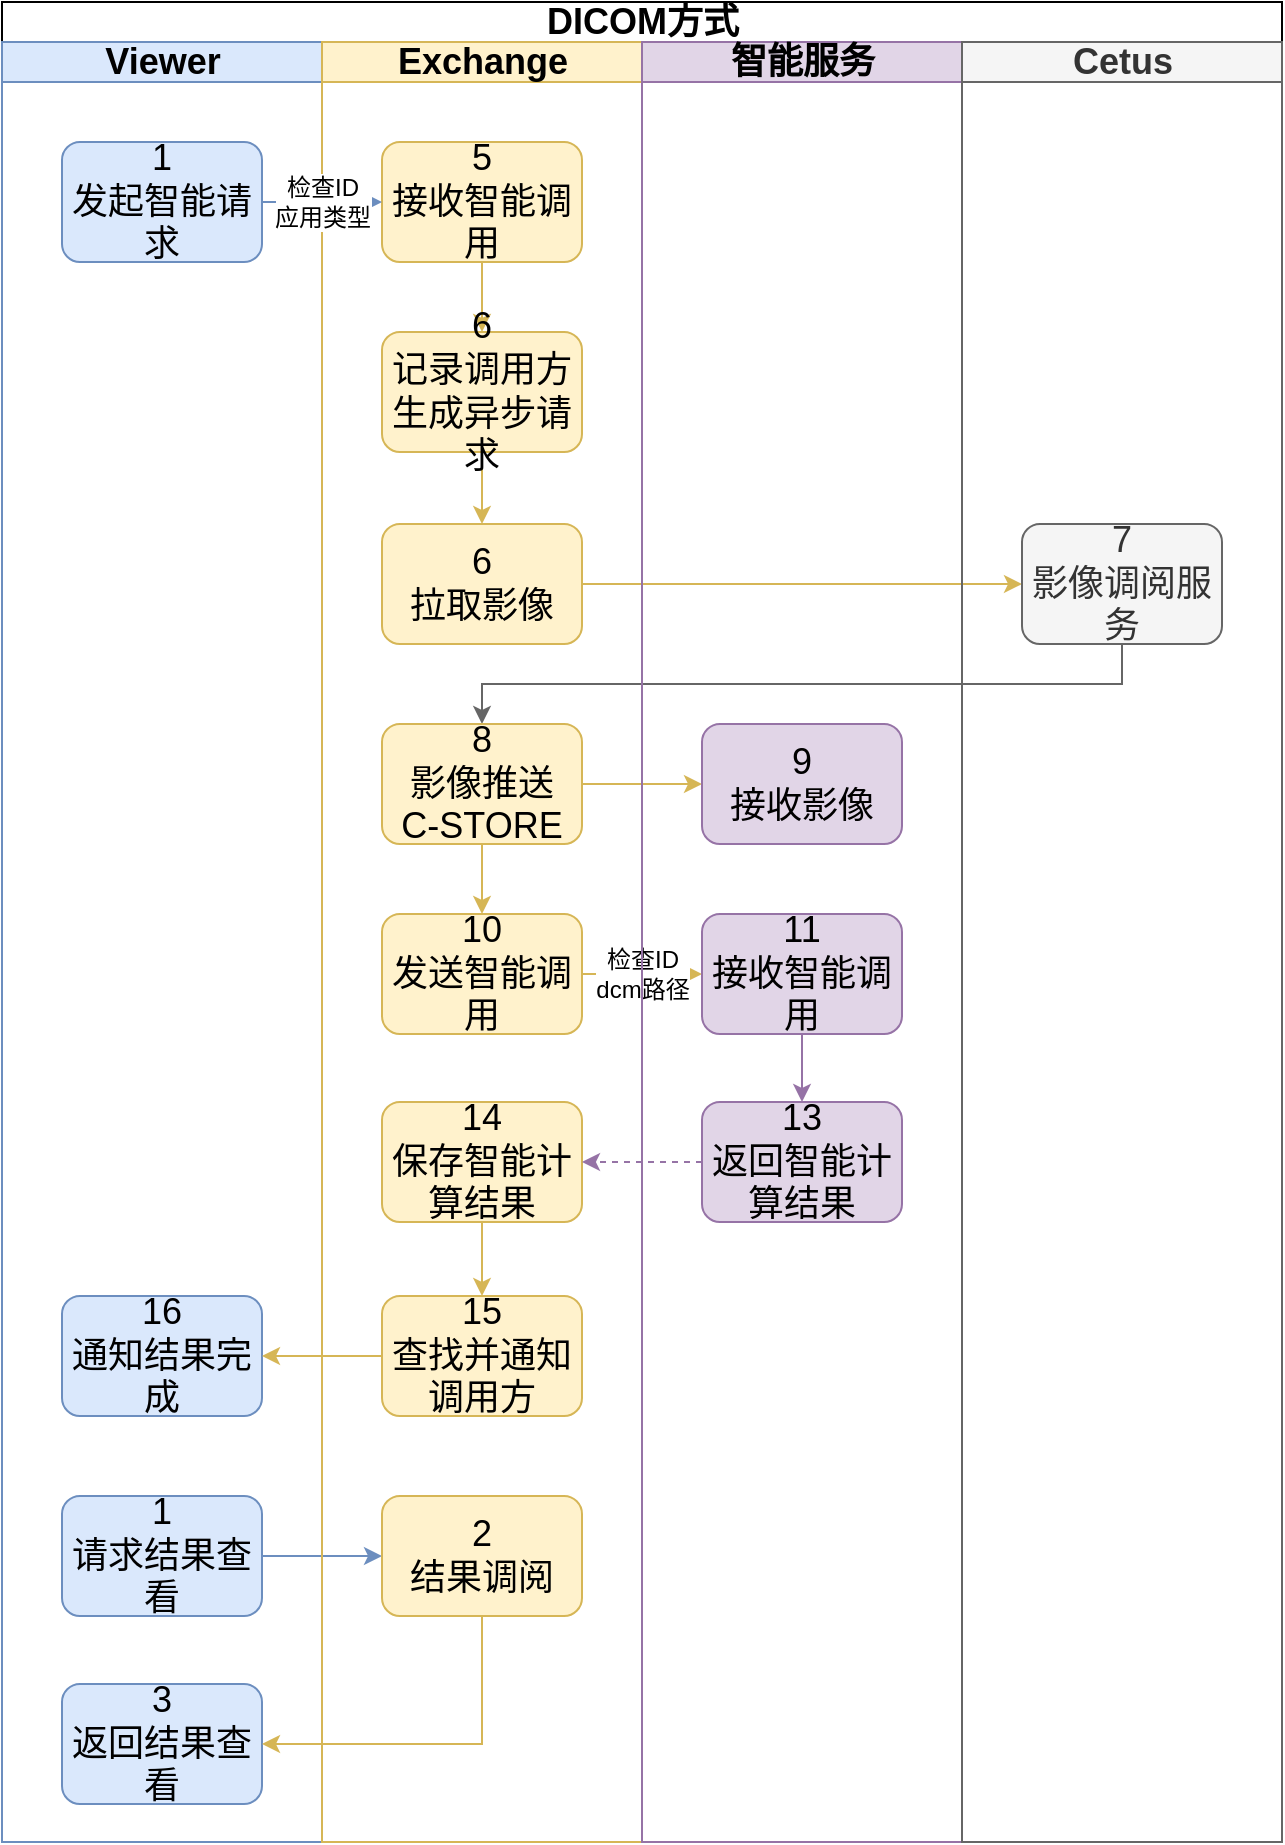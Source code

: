 <mxfile version="19.0.3" type="device"><diagram id="v7pd4MBbmXOfcOhEFOwI" name="Page-1"><mxGraphModel dx="1422" dy="865" grid="1" gridSize="10" guides="1" tooltips="1" connect="1" arrows="1" fold="1" page="1" pageScale="1" pageWidth="1169" pageHeight="827" math="0" shadow="0"><root><mxCell id="0"/><mxCell id="1" parent="0"/><mxCell id="zZUMUShy5-977udB1nrO-23" value="DICOM方式" style="swimlane;html=1;childLayout=stackLayout;resizeParent=1;resizeParentMax=0;startSize=20;fontSize=18;" parent="1" vertex="1"><mxGeometry x="80" y="80" width="640" height="920" as="geometry"/></mxCell><mxCell id="zZUMUShy5-977udB1nrO-24" value="Viewer" style="swimlane;html=1;startSize=20;aspect=fixed;fillColor=#dae8fc;strokeColor=#6c8ebf;fontSize=18;" parent="zZUMUShy5-977udB1nrO-23" vertex="1"><mxGeometry y="20" width="160" height="900" as="geometry"/></mxCell><mxCell id="FLMvvLpFLiUixG0ef0D5-2" value="1&lt;br style=&quot;font-size: 18px;&quot;&gt;发起智能请求" style="rounded=1;whiteSpace=wrap;html=1;fillColor=#dae8fc;strokeColor=#6c8ebf;fontSize=18;" parent="zZUMUShy5-977udB1nrO-24" vertex="1"><mxGeometry x="30" y="50" width="100" height="60" as="geometry"/></mxCell><mxCell id="FLMvvLpFLiUixG0ef0D5-30" value="16&lt;br style=&quot;font-size: 18px;&quot;&gt;通知结果完成" style="rounded=1;whiteSpace=wrap;html=1;fillColor=#dae8fc;strokeColor=#6c8ebf;fontSize=18;" parent="zZUMUShy5-977udB1nrO-24" vertex="1"><mxGeometry x="30" y="627" width="100" height="60" as="geometry"/></mxCell><mxCell id="FLMvvLpFLiUixG0ef0D5-32" value="1&lt;br style=&quot;font-size: 18px;&quot;&gt;请求结果查看" style="rounded=1;whiteSpace=wrap;html=1;fillColor=#dae8fc;strokeColor=#6c8ebf;fontSize=18;" parent="zZUMUShy5-977udB1nrO-24" vertex="1"><mxGeometry x="30" y="727" width="100" height="60" as="geometry"/></mxCell><mxCell id="FLMvvLpFLiUixG0ef0D5-36" value="3&lt;br style=&quot;font-size: 18px;&quot;&gt;返回结果查看" style="rounded=1;whiteSpace=wrap;html=1;fillColor=#dae8fc;strokeColor=#6c8ebf;fontSize=18;" parent="zZUMUShy5-977udB1nrO-24" vertex="1"><mxGeometry x="30" y="821" width="100" height="60" as="geometry"/></mxCell><mxCell id="LsUlDy1_u-c5UgYW_wif-13" value="检查ID&lt;br style=&quot;font-size: 12px;&quot;&gt;dcm路径" style="edgeStyle=orthogonalEdgeStyle;rounded=0;orthogonalLoop=1;jettySize=auto;html=1;exitX=1;exitY=0.5;exitDx=0;exitDy=0;entryX=0;entryY=0.5;entryDx=0;entryDy=0;fillColor=#fff2cc;strokeColor=#d6b656;fontSize=12;" parent="zZUMUShy5-977udB1nrO-23" source="LsUlDy1_u-c5UgYW_wif-11" target="FLMvvLpFLiUixG0ef0D5-41" edge="1"><mxGeometry relative="1" as="geometry"/></mxCell><mxCell id="LsUlDy1_u-c5UgYW_wif-18" style="edgeStyle=orthogonalEdgeStyle;rounded=0;orthogonalLoop=1;jettySize=auto;html=1;entryX=0;entryY=0.5;entryDx=0;entryDy=0;fillColor=#fff2cc;strokeColor=#d6b656;fontSize=18;" parent="zZUMUShy5-977udB1nrO-23" source="LsUlDy1_u-c5UgYW_wif-16" target="LsUlDy1_u-c5UgYW_wif-15" edge="1"><mxGeometry relative="1" as="geometry"><mxPoint x="670" y="291" as="targetPoint"/></mxGeometry></mxCell><mxCell id="LsUlDy1_u-c5UgYW_wif-19" style="edgeStyle=orthogonalEdgeStyle;rounded=0;orthogonalLoop=1;jettySize=auto;html=1;exitX=0.5;exitY=1;exitDx=0;exitDy=0;entryX=0.5;entryY=0;entryDx=0;entryDy=0;fillColor=#f5f5f5;strokeColor=#666666;fontSize=18;" parent="zZUMUShy5-977udB1nrO-23" source="LsUlDy1_u-c5UgYW_wif-15" target="FLMvvLpFLiUixG0ef0D5-13" edge="1"><mxGeometry relative="1" as="geometry"><mxPoint x="720" y="321" as="sourcePoint"/></mxGeometry></mxCell><mxCell id="LsUlDy1_u-c5UgYW_wif-20" style="edgeStyle=orthogonalEdgeStyle;rounded=0;orthogonalLoop=1;jettySize=auto;html=1;exitX=1;exitY=0.5;exitDx=0;exitDy=0;entryX=0;entryY=0.5;entryDx=0;entryDy=0;fillColor=#fff2cc;strokeColor=#d6b656;fontSize=18;" parent="zZUMUShy5-977udB1nrO-23" source="FLMvvLpFLiUixG0ef0D5-13" target="FLMvvLpFLiUixG0ef0D5-40" edge="1"><mxGeometry relative="1" as="geometry"/></mxCell><mxCell id="FLMvvLpFLiUixG0ef0D5-35" style="edgeStyle=orthogonalEdgeStyle;rounded=0;orthogonalLoop=1;jettySize=auto;html=1;entryX=0;entryY=0.5;entryDx=0;entryDy=0;fillColor=#dae8fc;strokeColor=#6c8ebf;fontSize=18;" parent="zZUMUShy5-977udB1nrO-23" source="FLMvvLpFLiUixG0ef0D5-32" target="FLMvvLpFLiUixG0ef0D5-34" edge="1"><mxGeometry relative="1" as="geometry"/></mxCell><mxCell id="FLMvvLpFLiUixG0ef0D5-37" style="edgeStyle=orthogonalEdgeStyle;rounded=0;orthogonalLoop=1;jettySize=auto;html=1;entryX=1;entryY=0.5;entryDx=0;entryDy=0;exitX=0.5;exitY=1;exitDx=0;exitDy=0;fillColor=#fff2cc;strokeColor=#d6b656;fontSize=18;" parent="zZUMUShy5-977udB1nrO-23" source="FLMvvLpFLiUixG0ef0D5-34" target="FLMvvLpFLiUixG0ef0D5-36" edge="1"><mxGeometry relative="1" as="geometry"/></mxCell><mxCell id="zZUMUShy5-977udB1nrO-28" value="Exchange" style="swimlane;html=1;startSize=20;fillColor=#fff2cc;strokeColor=#d6b656;fontSize=18;" parent="zZUMUShy5-977udB1nrO-23" vertex="1"><mxGeometry x="160" y="20" width="160" height="900" as="geometry"/></mxCell><mxCell id="FLMvvLpFLiUixG0ef0D5-21" style="edgeStyle=orthogonalEdgeStyle;rounded=0;orthogonalLoop=1;jettySize=auto;html=1;fillColor=#fff2cc;strokeColor=#d6b656;fontSize=18;" parent="zZUMUShy5-977udB1nrO-28" source="FLMvvLpFLiUixG0ef0D5-10" target="FLMvvLpFLiUixG0ef0D5-11" edge="1"><mxGeometry relative="1" as="geometry"/></mxCell><mxCell id="FLMvvLpFLiUixG0ef0D5-10" value="5&lt;br style=&quot;font-size: 18px;&quot;&gt;接收智能调用" style="rounded=1;whiteSpace=wrap;html=1;fillColor=#fff2cc;strokeColor=#d6b656;fontSize=18;" parent="zZUMUShy5-977udB1nrO-28" vertex="1"><mxGeometry x="30" y="50" width="100" height="60" as="geometry"/></mxCell><mxCell id="LsUlDy1_u-c5UgYW_wif-17" style="edgeStyle=orthogonalEdgeStyle;rounded=0;orthogonalLoop=1;jettySize=auto;html=1;exitX=0.5;exitY=1;exitDx=0;exitDy=0;entryX=0.5;entryY=0;entryDx=0;entryDy=0;fillColor=#fff2cc;strokeColor=#d6b656;fontSize=18;" parent="zZUMUShy5-977udB1nrO-28" source="FLMvvLpFLiUixG0ef0D5-11" target="LsUlDy1_u-c5UgYW_wif-16" edge="1"><mxGeometry relative="1" as="geometry"/></mxCell><mxCell id="FLMvvLpFLiUixG0ef0D5-11" value="6&lt;br style=&quot;font-size: 18px;&quot;&gt;记录调用方&lt;br style=&quot;font-size: 18px;&quot;&gt;生成异步请求" style="rounded=1;whiteSpace=wrap;html=1;fillColor=#fff2cc;strokeColor=#d6b656;fontSize=18;" parent="zZUMUShy5-977udB1nrO-28" vertex="1"><mxGeometry x="30" y="145" width="100" height="60" as="geometry"/></mxCell><mxCell id="LsUlDy1_u-c5UgYW_wif-12" style="edgeStyle=orthogonalEdgeStyle;rounded=0;orthogonalLoop=1;jettySize=auto;html=1;exitX=0.5;exitY=1;exitDx=0;exitDy=0;entryX=0.5;entryY=0;entryDx=0;entryDy=0;fillColor=#fff2cc;strokeColor=#d6b656;fontSize=18;" parent="zZUMUShy5-977udB1nrO-28" source="FLMvvLpFLiUixG0ef0D5-13" target="LsUlDy1_u-c5UgYW_wif-11" edge="1"><mxGeometry relative="1" as="geometry"/></mxCell><mxCell id="FLMvvLpFLiUixG0ef0D5-13" value="8&lt;br style=&quot;font-size: 18px;&quot;&gt;影像推送&lt;br style=&quot;font-size: 18px;&quot;&gt;C-STORE" style="rounded=1;whiteSpace=wrap;html=1;fillColor=#fff2cc;strokeColor=#d6b656;fontSize=18;" parent="zZUMUShy5-977udB1nrO-28" vertex="1"><mxGeometry x="30" y="341" width="100" height="60" as="geometry"/></mxCell><mxCell id="FLMvvLpFLiUixG0ef0D5-25" value="14&lt;br style=&quot;font-size: 18px;&quot;&gt;保存智能计算结果" style="rounded=1;whiteSpace=wrap;html=1;fillColor=#fff2cc;strokeColor=#d6b656;fontSize=18;" parent="zZUMUShy5-977udB1nrO-28" vertex="1"><mxGeometry x="30" y="530" width="100" height="60" as="geometry"/></mxCell><mxCell id="FLMvvLpFLiUixG0ef0D5-34" value="2&lt;br style=&quot;font-size: 18px;&quot;&gt;结果调阅" style="rounded=1;whiteSpace=wrap;html=1;fillColor=#fff2cc;strokeColor=#d6b656;fontSize=18;" parent="zZUMUShy5-977udB1nrO-28" vertex="1"><mxGeometry x="30" y="727" width="100" height="60" as="geometry"/></mxCell><mxCell id="FLMvvLpFLiUixG0ef0D5-28" value="15&lt;br style=&quot;font-size: 18px;&quot;&gt;查找并通知调用方" style="rounded=1;whiteSpace=wrap;html=1;fillColor=#fff2cc;strokeColor=#d6b656;fontSize=18;" parent="zZUMUShy5-977udB1nrO-28" vertex="1"><mxGeometry x="30" y="627" width="100" height="60" as="geometry"/></mxCell><mxCell id="FLMvvLpFLiUixG0ef0D5-29" style="edgeStyle=orthogonalEdgeStyle;rounded=0;orthogonalLoop=1;jettySize=auto;html=1;fillColor=#fff2cc;strokeColor=#d6b656;fontSize=18;" parent="zZUMUShy5-977udB1nrO-28" source="FLMvvLpFLiUixG0ef0D5-25" target="FLMvvLpFLiUixG0ef0D5-28" edge="1"><mxGeometry relative="1" as="geometry"/></mxCell><mxCell id="LsUlDy1_u-c5UgYW_wif-11" value="10&lt;br style=&quot;font-size: 18px;&quot;&gt;发送智能调用" style="rounded=1;whiteSpace=wrap;html=1;fillColor=#fff2cc;strokeColor=#d6b656;fontSize=18;" parent="zZUMUShy5-977udB1nrO-28" vertex="1"><mxGeometry x="30" y="436" width="100" height="60" as="geometry"/></mxCell><mxCell id="LsUlDy1_u-c5UgYW_wif-16" value="6&lt;br style=&quot;font-size: 18px;&quot;&gt;拉取影像" style="rounded=1;whiteSpace=wrap;html=1;fillColor=#fff2cc;strokeColor=#d6b656;fontSize=18;" parent="zZUMUShy5-977udB1nrO-28" vertex="1"><mxGeometry x="30" y="241" width="100" height="60" as="geometry"/></mxCell><mxCell id="FLMvvLpFLiUixG0ef0D5-31" style="edgeStyle=orthogonalEdgeStyle;rounded=0;orthogonalLoop=1;jettySize=auto;html=1;entryX=1;entryY=0.5;entryDx=0;entryDy=0;fillColor=#fff2cc;strokeColor=#d6b656;fontSize=18;" parent="zZUMUShy5-977udB1nrO-23" source="FLMvvLpFLiUixG0ef0D5-28" target="FLMvvLpFLiUixG0ef0D5-30" edge="1"><mxGeometry relative="1" as="geometry"/></mxCell><mxCell id="FLMvvLpFLiUixG0ef0D5-50" style="edgeStyle=orthogonalEdgeStyle;rounded=0;orthogonalLoop=1;jettySize=auto;html=1;entryX=1;entryY=0.5;entryDx=0;entryDy=0;dashed=1;fillColor=#e1d5e7;strokeColor=#9673a6;fontSize=18;" parent="zZUMUShy5-977udB1nrO-23" source="FLMvvLpFLiUixG0ef0D5-44" target="FLMvvLpFLiUixG0ef0D5-25" edge="1"><mxGeometry relative="1" as="geometry"/></mxCell><mxCell id="FLMvvLpFLiUixG0ef0D5-38" value="智能服务" style="swimlane;html=1;startSize=20;fillColor=#e1d5e7;strokeColor=#9673a6;fontSize=18;" parent="zZUMUShy5-977udB1nrO-23" vertex="1"><mxGeometry x="320" y="20" width="160" height="900" as="geometry"/></mxCell><mxCell id="FLMvvLpFLiUixG0ef0D5-40" value="9&lt;br style=&quot;font-size: 18px;&quot;&gt;接收影像" style="rounded=1;whiteSpace=wrap;html=1;fillColor=#e1d5e7;strokeColor=#9673a6;fontSize=18;" parent="FLMvvLpFLiUixG0ef0D5-38" vertex="1"><mxGeometry x="30" y="341" width="100" height="60" as="geometry"/></mxCell><mxCell id="LsUlDy1_u-c5UgYW_wif-14" style="edgeStyle=orthogonalEdgeStyle;rounded=0;orthogonalLoop=1;jettySize=auto;html=1;entryX=0.5;entryY=0;entryDx=0;entryDy=0;fillColor=#e1d5e7;strokeColor=#9673a6;fontSize=18;" parent="FLMvvLpFLiUixG0ef0D5-38" source="FLMvvLpFLiUixG0ef0D5-41" target="FLMvvLpFLiUixG0ef0D5-44" edge="1"><mxGeometry relative="1" as="geometry"><mxPoint x="80" y="536" as="targetPoint"/></mxGeometry></mxCell><mxCell id="FLMvvLpFLiUixG0ef0D5-41" value="11&lt;br style=&quot;font-size: 18px;&quot;&gt;接收智能调用" style="rounded=1;whiteSpace=wrap;html=1;fillColor=#e1d5e7;strokeColor=#9673a6;fontSize=18;" parent="FLMvvLpFLiUixG0ef0D5-38" vertex="1"><mxGeometry x="30" y="436" width="100" height="60" as="geometry"/></mxCell><mxCell id="FLMvvLpFLiUixG0ef0D5-44" value="13&lt;br style=&quot;font-size: 18px;&quot;&gt;返回智能计算结果" style="rounded=1;whiteSpace=wrap;html=1;fillColor=#e1d5e7;strokeColor=#9673a6;fontSize=18;" parent="FLMvvLpFLiUixG0ef0D5-38" vertex="1"><mxGeometry x="30" y="530" width="100" height="60" as="geometry"/></mxCell><mxCell id="FLMvvLpFLiUixG0ef0D5-16" value="检查ID&lt;br style=&quot;font-size: 12px;&quot;&gt;应用类型" style="edgeStyle=orthogonalEdgeStyle;rounded=0;orthogonalLoop=1;jettySize=auto;html=1;fillColor=#dae8fc;strokeColor=#6c8ebf;entryX=0;entryY=0.5;entryDx=0;entryDy=0;fontSize=12;" parent="zZUMUShy5-977udB1nrO-23" source="FLMvvLpFLiUixG0ef0D5-2" target="FLMvvLpFLiUixG0ef0D5-10" edge="1"><mxGeometry relative="1" as="geometry"><mxPoint x="130" y="180" as="targetPoint"/></mxGeometry></mxCell><mxCell id="zZUMUShy5-977udB1nrO-26" value="Cetus" style="swimlane;html=1;startSize=20;fillColor=#f5f5f5;strokeColor=#666666;fontColor=#333333;fontSize=18;" parent="zZUMUShy5-977udB1nrO-23" vertex="1"><mxGeometry x="480" y="20" width="160" height="900" as="geometry"/></mxCell><mxCell id="LsUlDy1_u-c5UgYW_wif-15" value="7&lt;br style=&quot;font-size: 18px;&quot;&gt;影像调阅服务" style="rounded=1;whiteSpace=wrap;html=1;fillColor=#f5f5f5;strokeColor=#666666;fontColor=#333333;fontSize=18;" parent="zZUMUShy5-977udB1nrO-26" vertex="1"><mxGeometry x="30" y="241" width="100" height="60" as="geometry"/></mxCell></root></mxGraphModel></diagram></mxfile>